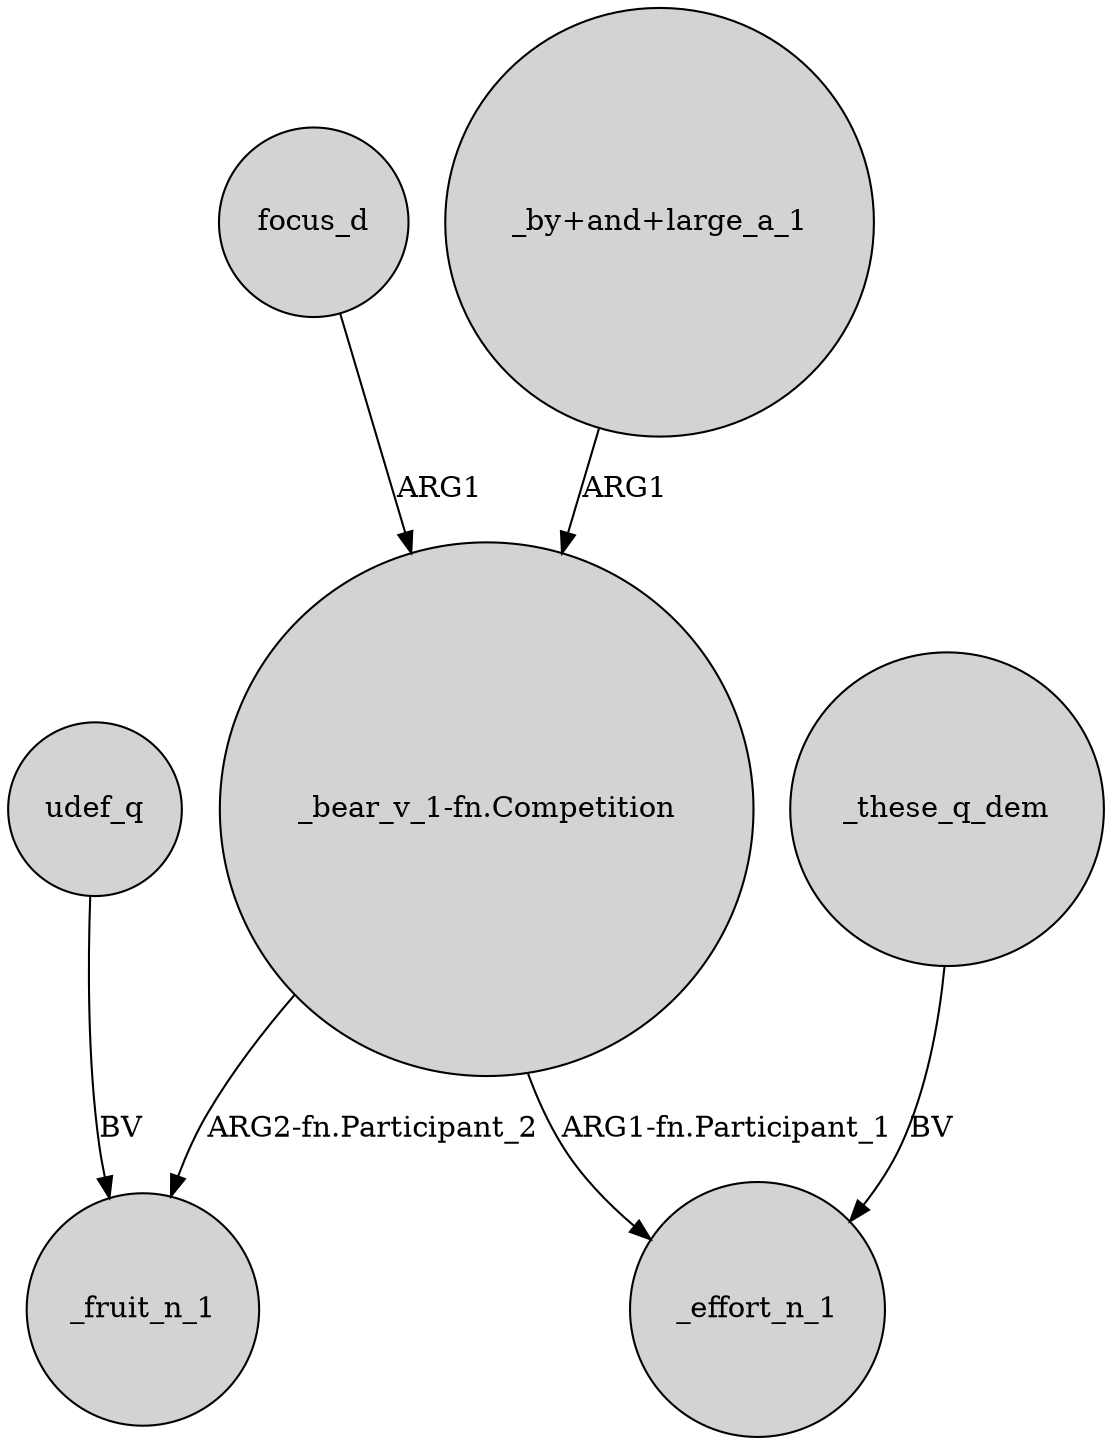 digraph {
	node [shape=circle style=filled]
	udef_q -> _fruit_n_1 [label=BV]
	focus_d -> "_bear_v_1-fn.Competition" [label=ARG1]
	"_bear_v_1-fn.Competition" -> _fruit_n_1 [label="ARG2-fn.Participant_2"]
	"_bear_v_1-fn.Competition" -> _effort_n_1 [label="ARG1-fn.Participant_1"]
	_these_q_dem -> _effort_n_1 [label=BV]
	"_by+and+large_a_1" -> "_bear_v_1-fn.Competition" [label=ARG1]
}
